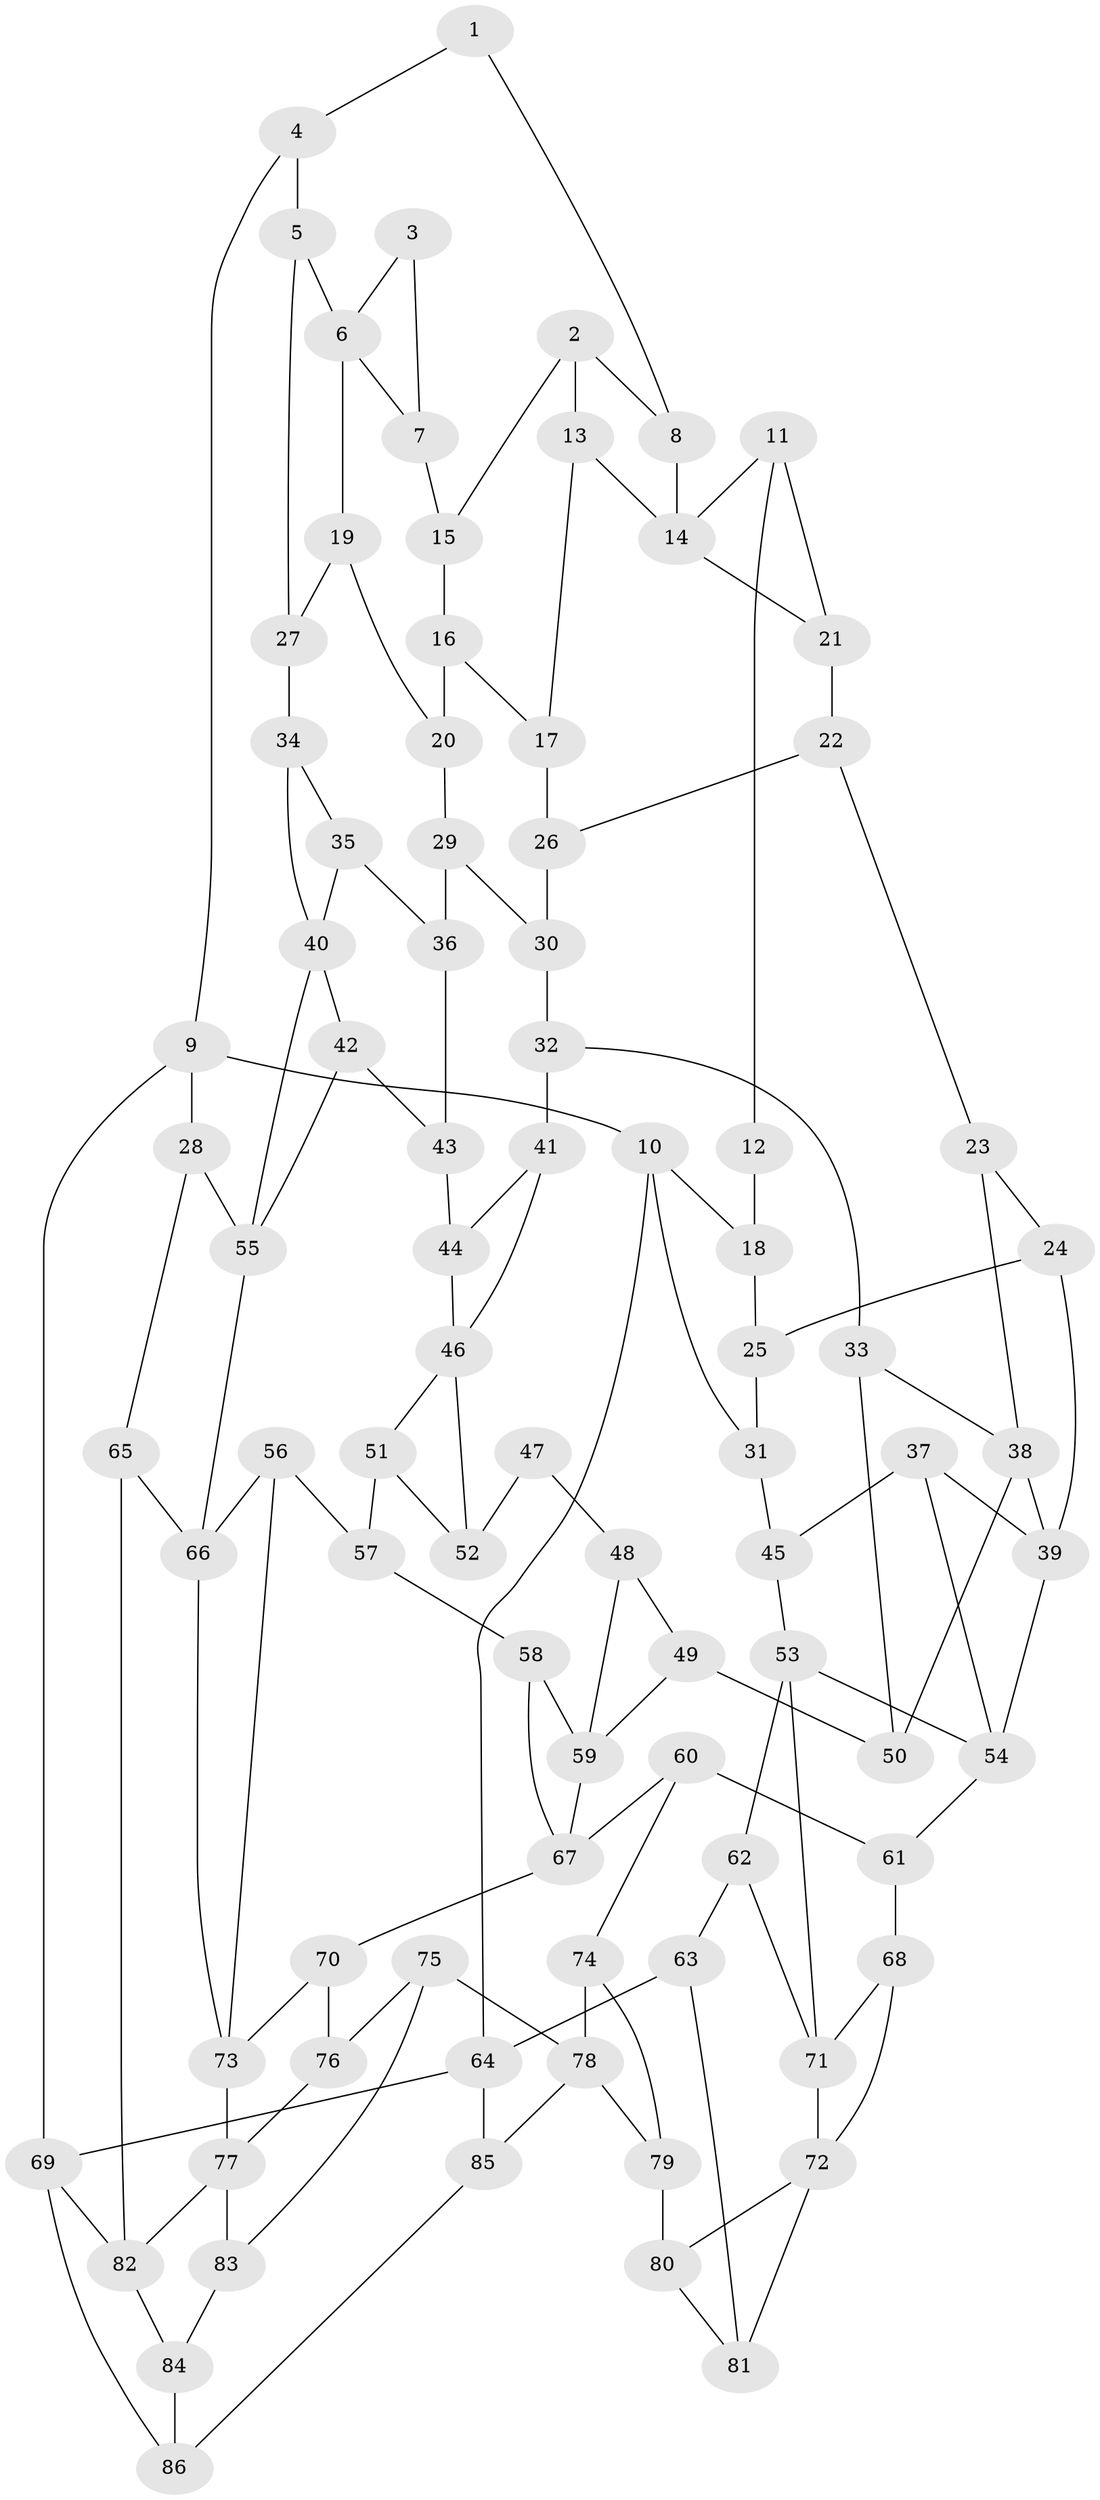 // original degree distribution, {4: 0.23770491803278687, 5: 0.5, 3: 0.02459016393442623, 6: 0.23770491803278687}
// Generated by graph-tools (version 1.1) at 2025/38/03/04/25 23:38:26]
// undirected, 86 vertices, 138 edges
graph export_dot {
  node [color=gray90,style=filled];
  1;
  2;
  3;
  4;
  5;
  6;
  7;
  8;
  9;
  10;
  11;
  12;
  13;
  14;
  15;
  16;
  17;
  18;
  19;
  20;
  21;
  22;
  23;
  24;
  25;
  26;
  27;
  28;
  29;
  30;
  31;
  32;
  33;
  34;
  35;
  36;
  37;
  38;
  39;
  40;
  41;
  42;
  43;
  44;
  45;
  46;
  47;
  48;
  49;
  50;
  51;
  52;
  53;
  54;
  55;
  56;
  57;
  58;
  59;
  60;
  61;
  62;
  63;
  64;
  65;
  66;
  67;
  68;
  69;
  70;
  71;
  72;
  73;
  74;
  75;
  76;
  77;
  78;
  79;
  80;
  81;
  82;
  83;
  84;
  85;
  86;
  1 -- 4 [weight=1.0];
  1 -- 8 [weight=1.0];
  2 -- 8 [weight=1.0];
  2 -- 13 [weight=1.0];
  2 -- 15 [weight=1.0];
  3 -- 6 [weight=1.0];
  3 -- 7 [weight=1.0];
  4 -- 5 [weight=1.0];
  4 -- 9 [weight=1.0];
  5 -- 6 [weight=1.0];
  5 -- 27 [weight=1.0];
  6 -- 7 [weight=1.0];
  6 -- 19 [weight=1.0];
  7 -- 15 [weight=2.0];
  8 -- 14 [weight=1.0];
  9 -- 10 [weight=1.0];
  9 -- 28 [weight=1.0];
  9 -- 69 [weight=1.0];
  10 -- 18 [weight=1.0];
  10 -- 31 [weight=1.0];
  10 -- 64 [weight=1.0];
  11 -- 12 [weight=1.0];
  11 -- 14 [weight=1.0];
  11 -- 21 [weight=1.0];
  12 -- 18 [weight=2.0];
  13 -- 14 [weight=1.0];
  13 -- 17 [weight=1.0];
  14 -- 21 [weight=1.0];
  15 -- 16 [weight=1.0];
  16 -- 17 [weight=1.0];
  16 -- 20 [weight=1.0];
  17 -- 26 [weight=1.0];
  18 -- 25 [weight=1.0];
  19 -- 20 [weight=1.0];
  19 -- 27 [weight=1.0];
  20 -- 29 [weight=1.0];
  21 -- 22 [weight=1.0];
  22 -- 23 [weight=1.0];
  22 -- 26 [weight=1.0];
  23 -- 24 [weight=1.0];
  23 -- 38 [weight=1.0];
  24 -- 25 [weight=1.0];
  24 -- 39 [weight=1.0];
  25 -- 31 [weight=1.0];
  26 -- 30 [weight=1.0];
  27 -- 34 [weight=2.0];
  28 -- 55 [weight=1.0];
  28 -- 65 [weight=1.0];
  29 -- 30 [weight=1.0];
  29 -- 36 [weight=1.0];
  30 -- 32 [weight=1.0];
  31 -- 45 [weight=2.0];
  32 -- 33 [weight=1.0];
  32 -- 41 [weight=1.0];
  33 -- 38 [weight=1.0];
  33 -- 50 [weight=1.0];
  34 -- 35 [weight=1.0];
  34 -- 40 [weight=1.0];
  35 -- 36 [weight=1.0];
  35 -- 40 [weight=1.0];
  36 -- 43 [weight=1.0];
  37 -- 39 [weight=1.0];
  37 -- 45 [weight=1.0];
  37 -- 54 [weight=1.0];
  38 -- 39 [weight=1.0];
  38 -- 50 [weight=1.0];
  39 -- 54 [weight=1.0];
  40 -- 42 [weight=1.0];
  40 -- 55 [weight=1.0];
  41 -- 44 [weight=1.0];
  41 -- 46 [weight=1.0];
  42 -- 43 [weight=1.0];
  42 -- 55 [weight=1.0];
  43 -- 44 [weight=2.0];
  44 -- 46 [weight=1.0];
  45 -- 53 [weight=1.0];
  46 -- 51 [weight=1.0];
  46 -- 52 [weight=1.0];
  47 -- 48 [weight=1.0];
  47 -- 52 [weight=2.0];
  48 -- 49 [weight=1.0];
  48 -- 59 [weight=1.0];
  49 -- 50 [weight=1.0];
  49 -- 59 [weight=1.0];
  51 -- 52 [weight=1.0];
  51 -- 57 [weight=1.0];
  53 -- 54 [weight=1.0];
  53 -- 62 [weight=1.0];
  53 -- 71 [weight=1.0];
  54 -- 61 [weight=1.0];
  55 -- 66 [weight=1.0];
  56 -- 57 [weight=1.0];
  56 -- 66 [weight=1.0];
  56 -- 73 [weight=1.0];
  57 -- 58 [weight=1.0];
  58 -- 59 [weight=1.0];
  58 -- 67 [weight=1.0];
  59 -- 67 [weight=1.0];
  60 -- 61 [weight=1.0];
  60 -- 67 [weight=1.0];
  60 -- 74 [weight=1.0];
  61 -- 68 [weight=1.0];
  62 -- 63 [weight=1.0];
  62 -- 71 [weight=1.0];
  63 -- 64 [weight=1.0];
  63 -- 81 [weight=1.0];
  64 -- 69 [weight=1.0];
  64 -- 85 [weight=1.0];
  65 -- 66 [weight=1.0];
  65 -- 82 [weight=1.0];
  66 -- 73 [weight=1.0];
  67 -- 70 [weight=1.0];
  68 -- 71 [weight=1.0];
  68 -- 72 [weight=1.0];
  69 -- 82 [weight=1.0];
  69 -- 86 [weight=1.0];
  70 -- 73 [weight=1.0];
  70 -- 76 [weight=2.0];
  71 -- 72 [weight=1.0];
  72 -- 80 [weight=1.0];
  72 -- 81 [weight=1.0];
  73 -- 77 [weight=1.0];
  74 -- 78 [weight=1.0];
  74 -- 79 [weight=1.0];
  75 -- 76 [weight=1.0];
  75 -- 78 [weight=1.0];
  75 -- 83 [weight=1.0];
  76 -- 77 [weight=1.0];
  77 -- 82 [weight=1.0];
  77 -- 83 [weight=1.0];
  78 -- 79 [weight=1.0];
  78 -- 85 [weight=1.0];
  79 -- 80 [weight=2.0];
  80 -- 81 [weight=1.0];
  82 -- 84 [weight=1.0];
  83 -- 84 [weight=1.0];
  84 -- 86 [weight=2.0];
  85 -- 86 [weight=1.0];
}
